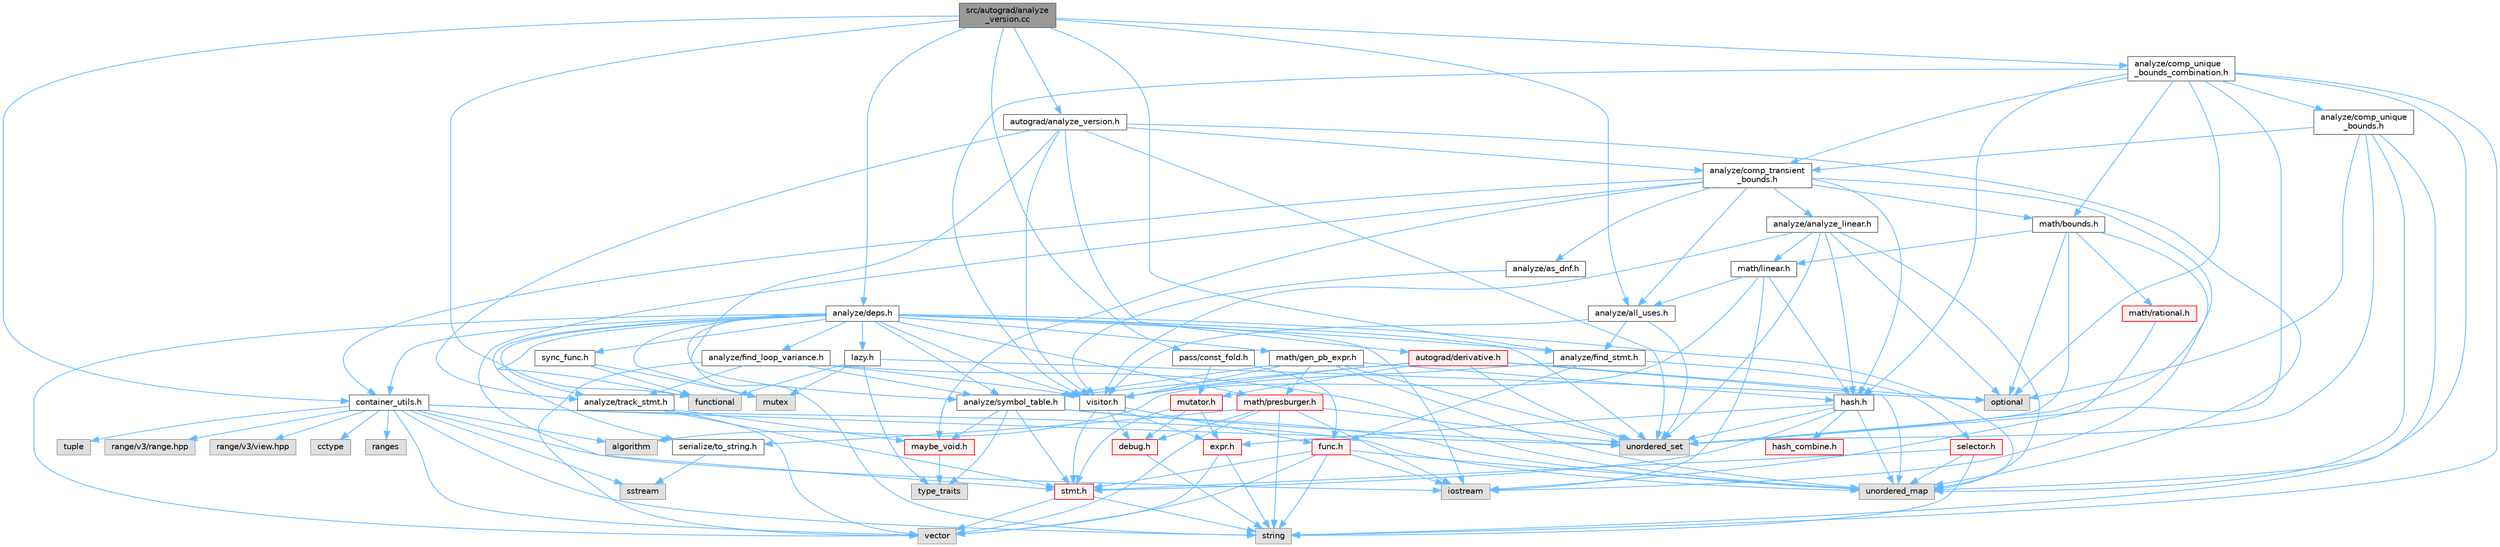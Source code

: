 digraph "src/autograd/analyze_version.cc"
{
 // LATEX_PDF_SIZE
  bgcolor="transparent";
  edge [fontname=Helvetica,fontsize=10,labelfontname=Helvetica,labelfontsize=10];
  node [fontname=Helvetica,fontsize=10,shape=box,height=0.2,width=0.4];
  Node1 [label="src/autograd/analyze\l_version.cc",height=0.2,width=0.4,color="gray40", fillcolor="grey60", style="filled", fontcolor="black",tooltip=" "];
  Node1 -> Node2 [color="steelblue1",style="solid"];
  Node2 [label="functional",height=0.2,width=0.4,color="grey60", fillcolor="#E0E0E0", style="filled",tooltip=" "];
  Node1 -> Node3 [color="steelblue1",style="solid"];
  Node3 [label="analyze/all_uses.h",height=0.2,width=0.4,color="grey40", fillcolor="white", style="filled",URL="$all__uses_8h.html",tooltip=" "];
  Node3 -> Node4 [color="steelblue1",style="solid"];
  Node4 [label="unordered_set",height=0.2,width=0.4,color="grey60", fillcolor="#E0E0E0", style="filled",tooltip=" "];
  Node3 -> Node5 [color="steelblue1",style="solid"];
  Node5 [label="analyze/find_stmt.h",height=0.2,width=0.4,color="grey40", fillcolor="white", style="filled",URL="$find__stmt_8h.html",tooltip=" "];
  Node5 -> Node6 [color="steelblue1",style="solid"];
  Node6 [label="func.h",height=0.2,width=0.4,color="red", fillcolor="#FFF0F0", style="filled",URL="$func_8h.html",tooltip=" "];
  Node6 -> Node7 [color="steelblue1",style="solid"];
  Node7 [label="iostream",height=0.2,width=0.4,color="grey60", fillcolor="#E0E0E0", style="filled",tooltip=" "];
  Node6 -> Node8 [color="steelblue1",style="solid"];
  Node8 [label="string",height=0.2,width=0.4,color="grey60", fillcolor="#E0E0E0", style="filled",tooltip=" "];
  Node6 -> Node9 [color="steelblue1",style="solid"];
  Node9 [label="unordered_map",height=0.2,width=0.4,color="grey60", fillcolor="#E0E0E0", style="filled",tooltip=" "];
  Node6 -> Node11 [color="steelblue1",style="solid"];
  Node11 [label="vector",height=0.2,width=0.4,color="grey60", fillcolor="#E0E0E0", style="filled",tooltip=" "];
  Node6 -> Node49 [color="steelblue1",style="solid"];
  Node49 [label="stmt.h",height=0.2,width=0.4,color="red", fillcolor="#FFF0F0", style="filled",URL="$stmt_8h.html",tooltip=" "];
  Node49 -> Node8 [color="steelblue1",style="solid"];
  Node49 -> Node11 [color="steelblue1",style="solid"];
  Node5 -> Node55 [color="steelblue1",style="solid"];
  Node55 [label="selector.h",height=0.2,width=0.4,color="red", fillcolor="#FFF0F0", style="filled",URL="$selector_8h.html",tooltip=" "];
  Node55 -> Node8 [color="steelblue1",style="solid"];
  Node55 -> Node9 [color="steelblue1",style="solid"];
  Node55 -> Node49 [color="steelblue1",style="solid"];
  Node5 -> Node56 [color="steelblue1",style="solid"];
  Node56 [label="visitor.h",height=0.2,width=0.4,color="grey40", fillcolor="white", style="filled",URL="$visitor_8h.html",tooltip=" "];
  Node56 -> Node57 [color="steelblue1",style="solid"];
  Node57 [label="debug.h",height=0.2,width=0.4,color="red", fillcolor="#FFF0F0", style="filled",URL="$debug_8h.html",tooltip=" "];
  Node57 -> Node8 [color="steelblue1",style="solid"];
  Node56 -> Node42 [color="steelblue1",style="solid"];
  Node42 [label="expr.h",height=0.2,width=0.4,color="red", fillcolor="#FFF0F0", style="filled",URL="$expr_8h.html",tooltip=" "];
  Node42 -> Node8 [color="steelblue1",style="solid"];
  Node42 -> Node11 [color="steelblue1",style="solid"];
  Node56 -> Node6 [color="steelblue1",style="solid"];
  Node56 -> Node49 [color="steelblue1",style="solid"];
  Node3 -> Node56 [color="steelblue1",style="solid"];
  Node1 -> Node61 [color="steelblue1",style="solid"];
  Node61 [label="analyze/comp_unique\l_bounds_combination.h",height=0.2,width=0.4,color="grey40", fillcolor="white", style="filled",URL="$comp__unique__bounds__combination_8h.html",tooltip=" "];
  Node61 -> Node14 [color="steelblue1",style="solid"];
  Node14 [label="optional",height=0.2,width=0.4,color="grey60", fillcolor="#E0E0E0", style="filled",tooltip=" "];
  Node61 -> Node8 [color="steelblue1",style="solid"];
  Node61 -> Node9 [color="steelblue1",style="solid"];
  Node61 -> Node4 [color="steelblue1",style="solid"];
  Node61 -> Node62 [color="steelblue1",style="solid"];
  Node62 [label="analyze/comp_transient\l_bounds.h",height=0.2,width=0.4,color="grey40", fillcolor="white", style="filled",URL="$comp__transient__bounds_8h.html",tooltip=" "];
  Node62 -> Node4 [color="steelblue1",style="solid"];
  Node62 -> Node3 [color="steelblue1",style="solid"];
  Node62 -> Node63 [color="steelblue1",style="solid"];
  Node63 [label="analyze/analyze_linear.h",height=0.2,width=0.4,color="grey40", fillcolor="white", style="filled",URL="$analyze__linear_8h.html",tooltip=" "];
  Node63 -> Node14 [color="steelblue1",style="solid"];
  Node63 -> Node9 [color="steelblue1",style="solid"];
  Node63 -> Node4 [color="steelblue1",style="solid"];
  Node63 -> Node64 [color="steelblue1",style="solid"];
  Node64 [label="hash.h",height=0.2,width=0.4,color="grey40", fillcolor="white", style="filled",URL="$hash_8h.html",tooltip=" "];
  Node64 -> Node9 [color="steelblue1",style="solid"];
  Node64 -> Node4 [color="steelblue1",style="solid"];
  Node64 -> Node42 [color="steelblue1",style="solid"];
  Node64 -> Node53 [color="steelblue1",style="solid"];
  Node53 [label="hash_combine.h",height=0.2,width=0.4,color="red", fillcolor="#FFF0F0", style="filled",URL="$hash__combine_8h.html",tooltip=" "];
  Node64 -> Node49 [color="steelblue1",style="solid"];
  Node63 -> Node65 [color="steelblue1",style="solid"];
  Node65 [label="math/linear.h",height=0.2,width=0.4,color="grey40", fillcolor="white", style="filled",URL="$linear_8h.html",tooltip=" "];
  Node65 -> Node34 [color="steelblue1",style="solid"];
  Node34 [label="algorithm",height=0.2,width=0.4,color="grey60", fillcolor="#E0E0E0", style="filled",tooltip=" "];
  Node65 -> Node7 [color="steelblue1",style="solid"];
  Node65 -> Node3 [color="steelblue1",style="solid"];
  Node65 -> Node64 [color="steelblue1",style="solid"];
  Node63 -> Node56 [color="steelblue1",style="solid"];
  Node62 -> Node66 [color="steelblue1",style="solid"];
  Node66 [label="analyze/as_dnf.h",height=0.2,width=0.4,color="grey40", fillcolor="white", style="filled",URL="$as__dnf_8h.html",tooltip=" "];
  Node66 -> Node56 [color="steelblue1",style="solid"];
  Node62 -> Node33 [color="steelblue1",style="solid"];
  Node33 [label="container_utils.h",height=0.2,width=0.4,color="grey40", fillcolor="white", style="filled",URL="$container__utils_8h.html",tooltip=" "];
  Node33 -> Node34 [color="steelblue1",style="solid"];
  Node33 -> Node35 [color="steelblue1",style="solid"];
  Node35 [label="cctype",height=0.2,width=0.4,color="grey60", fillcolor="#E0E0E0", style="filled",tooltip=" "];
  Node33 -> Node7 [color="steelblue1",style="solid"];
  Node33 -> Node36 [color="steelblue1",style="solid"];
  Node36 [label="ranges",height=0.2,width=0.4,color="grey60", fillcolor="#E0E0E0", style="filled",tooltip=" "];
  Node33 -> Node27 [color="steelblue1",style="solid"];
  Node27 [label="sstream",height=0.2,width=0.4,color="grey60", fillcolor="#E0E0E0", style="filled",tooltip=" "];
  Node33 -> Node8 [color="steelblue1",style="solid"];
  Node33 -> Node37 [color="steelblue1",style="solid"];
  Node37 [label="tuple",height=0.2,width=0.4,color="grey60", fillcolor="#E0E0E0", style="filled",tooltip=" "];
  Node33 -> Node9 [color="steelblue1",style="solid"];
  Node33 -> Node4 [color="steelblue1",style="solid"];
  Node33 -> Node11 [color="steelblue1",style="solid"];
  Node33 -> Node38 [color="steelblue1",style="solid"];
  Node38 [label="range/v3/range.hpp",height=0.2,width=0.4,color="grey60", fillcolor="#E0E0E0", style="filled",tooltip=" "];
  Node33 -> Node39 [color="steelblue1",style="solid"];
  Node39 [label="range/v3/view.hpp",height=0.2,width=0.4,color="grey60", fillcolor="#E0E0E0", style="filled",tooltip=" "];
  Node62 -> Node64 [color="steelblue1",style="solid"];
  Node62 -> Node67 [color="steelblue1",style="solid"];
  Node67 [label="math/bounds.h",height=0.2,width=0.4,color="grey40", fillcolor="white", style="filled",URL="$bounds_8h.html",tooltip=" "];
  Node67 -> Node7 [color="steelblue1",style="solid"];
  Node67 -> Node14 [color="steelblue1",style="solid"];
  Node67 -> Node4 [color="steelblue1",style="solid"];
  Node67 -> Node65 [color="steelblue1",style="solid"];
  Node67 -> Node68 [color="steelblue1",style="solid"];
  Node68 [label="math/rational.h",height=0.2,width=0.4,color="red", fillcolor="#FFF0F0", style="filled",URL="$rational_8h.html",tooltip=" "];
  Node68 -> Node7 [color="steelblue1",style="solid"];
  Node62 -> Node71 [color="steelblue1",style="solid"];
  Node71 [label="maybe_void.h",height=0.2,width=0.4,color="red", fillcolor="#FFF0F0", style="filled",URL="$maybe__void_8h.html",tooltip=" "];
  Node71 -> Node22 [color="steelblue1",style="solid"];
  Node22 [label="type_traits",height=0.2,width=0.4,color="grey60", fillcolor="#E0E0E0", style="filled",tooltip=" "];
  Node62 -> Node49 [color="steelblue1",style="solid"];
  Node61 -> Node72 [color="steelblue1",style="solid"];
  Node72 [label="analyze/comp_unique\l_bounds.h",height=0.2,width=0.4,color="grey40", fillcolor="white", style="filled",URL="$comp__unique__bounds_8h.html",tooltip=" "];
  Node72 -> Node14 [color="steelblue1",style="solid"];
  Node72 -> Node8 [color="steelblue1",style="solid"];
  Node72 -> Node9 [color="steelblue1",style="solid"];
  Node72 -> Node4 [color="steelblue1",style="solid"];
  Node72 -> Node62 [color="steelblue1",style="solid"];
  Node61 -> Node64 [color="steelblue1",style="solid"];
  Node61 -> Node67 [color="steelblue1",style="solid"];
  Node61 -> Node56 [color="steelblue1",style="solid"];
  Node1 -> Node73 [color="steelblue1",style="solid"];
  Node73 [label="analyze/deps.h",height=0.2,width=0.4,color="grey40", fillcolor="white", style="filled",URL="$deps_8h.html",tooltip=" "];
  Node73 -> Node2 [color="steelblue1",style="solid"];
  Node73 -> Node7 [color="steelblue1",style="solid"];
  Node73 -> Node59 [color="steelblue1",style="solid"];
  Node59 [label="mutex",height=0.2,width=0.4,color="grey60", fillcolor="#E0E0E0", style="filled",tooltip=" "];
  Node73 -> Node8 [color="steelblue1",style="solid"];
  Node73 -> Node9 [color="steelblue1",style="solid"];
  Node73 -> Node4 [color="steelblue1",style="solid"];
  Node73 -> Node11 [color="steelblue1",style="solid"];
  Node73 -> Node74 [color="steelblue1",style="solid"];
  Node74 [label="analyze/find_loop_variance.h",height=0.2,width=0.4,color="grey40", fillcolor="white", style="filled",URL="$find__loop__variance_8h.html",tooltip=" "];
  Node74 -> Node9 [color="steelblue1",style="solid"];
  Node74 -> Node11 [color="steelblue1",style="solid"];
  Node74 -> Node75 [color="steelblue1",style="solid"];
  Node75 [label="analyze/symbol_table.h",height=0.2,width=0.4,color="grey40", fillcolor="white", style="filled",URL="$symbol__table_8h.html",tooltip=" "];
  Node75 -> Node22 [color="steelblue1",style="solid"];
  Node75 -> Node9 [color="steelblue1",style="solid"];
  Node75 -> Node4 [color="steelblue1",style="solid"];
  Node75 -> Node71 [color="steelblue1",style="solid"];
  Node75 -> Node49 [color="steelblue1",style="solid"];
  Node74 -> Node76 [color="steelblue1",style="solid"];
  Node76 [label="analyze/track_stmt.h",height=0.2,width=0.4,color="grey40", fillcolor="white", style="filled",URL="$track__stmt_8h.html",tooltip=" "];
  Node76 -> Node11 [color="steelblue1",style="solid"];
  Node76 -> Node71 [color="steelblue1",style="solid"];
  Node76 -> Node49 [color="steelblue1",style="solid"];
  Node74 -> Node56 [color="steelblue1",style="solid"];
  Node73 -> Node5 [color="steelblue1",style="solid"];
  Node73 -> Node75 [color="steelblue1",style="solid"];
  Node73 -> Node76 [color="steelblue1",style="solid"];
  Node73 -> Node33 [color="steelblue1",style="solid"];
  Node73 -> Node77 [color="steelblue1",style="solid"];
  Node77 [label="lazy.h",height=0.2,width=0.4,color="grey40", fillcolor="white", style="filled",URL="$lazy_8h.html",tooltip=" "];
  Node77 -> Node2 [color="steelblue1",style="solid"];
  Node77 -> Node59 [color="steelblue1",style="solid"];
  Node77 -> Node14 [color="steelblue1",style="solid"];
  Node77 -> Node22 [color="steelblue1",style="solid"];
  Node73 -> Node78 [color="steelblue1",style="solid"];
  Node78 [label="math/gen_pb_expr.h",height=0.2,width=0.4,color="grey40", fillcolor="white", style="filled",URL="$gen__pb__expr_8h.html",tooltip=" "];
  Node78 -> Node9 [color="steelblue1",style="solid"];
  Node78 -> Node4 [color="steelblue1",style="solid"];
  Node78 -> Node75 [color="steelblue1",style="solid"];
  Node78 -> Node64 [color="steelblue1",style="solid"];
  Node78 -> Node79 [color="steelblue1",style="solid"];
  Node79 [label="math/presburger.h",height=0.2,width=0.4,color="red", fillcolor="#FFF0F0", style="filled",URL="$presburger_8h.html",tooltip=" "];
  Node79 -> Node7 [color="steelblue1",style="solid"];
  Node79 -> Node8 [color="steelblue1",style="solid"];
  Node79 -> Node4 [color="steelblue1",style="solid"];
  Node79 -> Node11 [color="steelblue1",style="solid"];
  Node79 -> Node57 [color="steelblue1",style="solid"];
  Node79 -> Node29 [color="steelblue1",style="solid"];
  Node29 [label="serialize/to_string.h",height=0.2,width=0.4,color="grey40", fillcolor="white", style="filled",URL="$to__string_8h.html",tooltip=" "];
  Node29 -> Node27 [color="steelblue1",style="solid"];
  Node78 -> Node56 [color="steelblue1",style="solid"];
  Node73 -> Node79 [color="steelblue1",style="solid"];
  Node73 -> Node29 [color="steelblue1",style="solid"];
  Node73 -> Node96 [color="steelblue1",style="solid"];
  Node96 [label="sync_func.h",height=0.2,width=0.4,color="grey40", fillcolor="white", style="filled",URL="$sync__func_8h.html",tooltip=" "];
  Node96 -> Node2 [color="steelblue1",style="solid"];
  Node96 -> Node59 [color="steelblue1",style="solid"];
  Node73 -> Node56 [color="steelblue1",style="solid"];
  Node1 -> Node5 [color="steelblue1",style="solid"];
  Node1 -> Node97 [color="steelblue1",style="solid"];
  Node97 [label="autograd/analyze_version.h",height=0.2,width=0.4,color="grey40", fillcolor="white", style="filled",URL="$analyze__version_8h.html",tooltip=" "];
  Node97 -> Node9 [color="steelblue1",style="solid"];
  Node97 -> Node4 [color="steelblue1",style="solid"];
  Node97 -> Node62 [color="steelblue1",style="solid"];
  Node97 -> Node75 [color="steelblue1",style="solid"];
  Node97 -> Node76 [color="steelblue1",style="solid"];
  Node97 -> Node98 [color="steelblue1",style="solid"];
  Node98 [label="autograd/derivative.h",height=0.2,width=0.4,color="red", fillcolor="#FFF0F0", style="filled",URL="$derivative_8h.html",tooltip=" "];
  Node98 -> Node14 [color="steelblue1",style="solid"];
  Node98 -> Node9 [color="steelblue1",style="solid"];
  Node98 -> Node4 [color="steelblue1",style="solid"];
  Node98 -> Node75 [color="steelblue1",style="solid"];
  Node98 -> Node100 [color="steelblue1",style="solid"];
  Node100 [label="mutator.h",height=0.2,width=0.4,color="red", fillcolor="#FFF0F0", style="filled",URL="$mutator_8h.html",tooltip=" "];
  Node100 -> Node57 [color="steelblue1",style="solid"];
  Node100 -> Node42 [color="steelblue1",style="solid"];
  Node100 -> Node49 [color="steelblue1",style="solid"];
  Node98 -> Node56 [color="steelblue1",style="solid"];
  Node97 -> Node56 [color="steelblue1",style="solid"];
  Node1 -> Node33 [color="steelblue1",style="solid"];
  Node1 -> Node101 [color="steelblue1",style="solid"];
  Node101 [label="pass/const_fold.h",height=0.2,width=0.4,color="grey40", fillcolor="white", style="filled",URL="$const__fold_8h.html",tooltip=" "];
  Node101 -> Node6 [color="steelblue1",style="solid"];
  Node101 -> Node100 [color="steelblue1",style="solid"];
}
